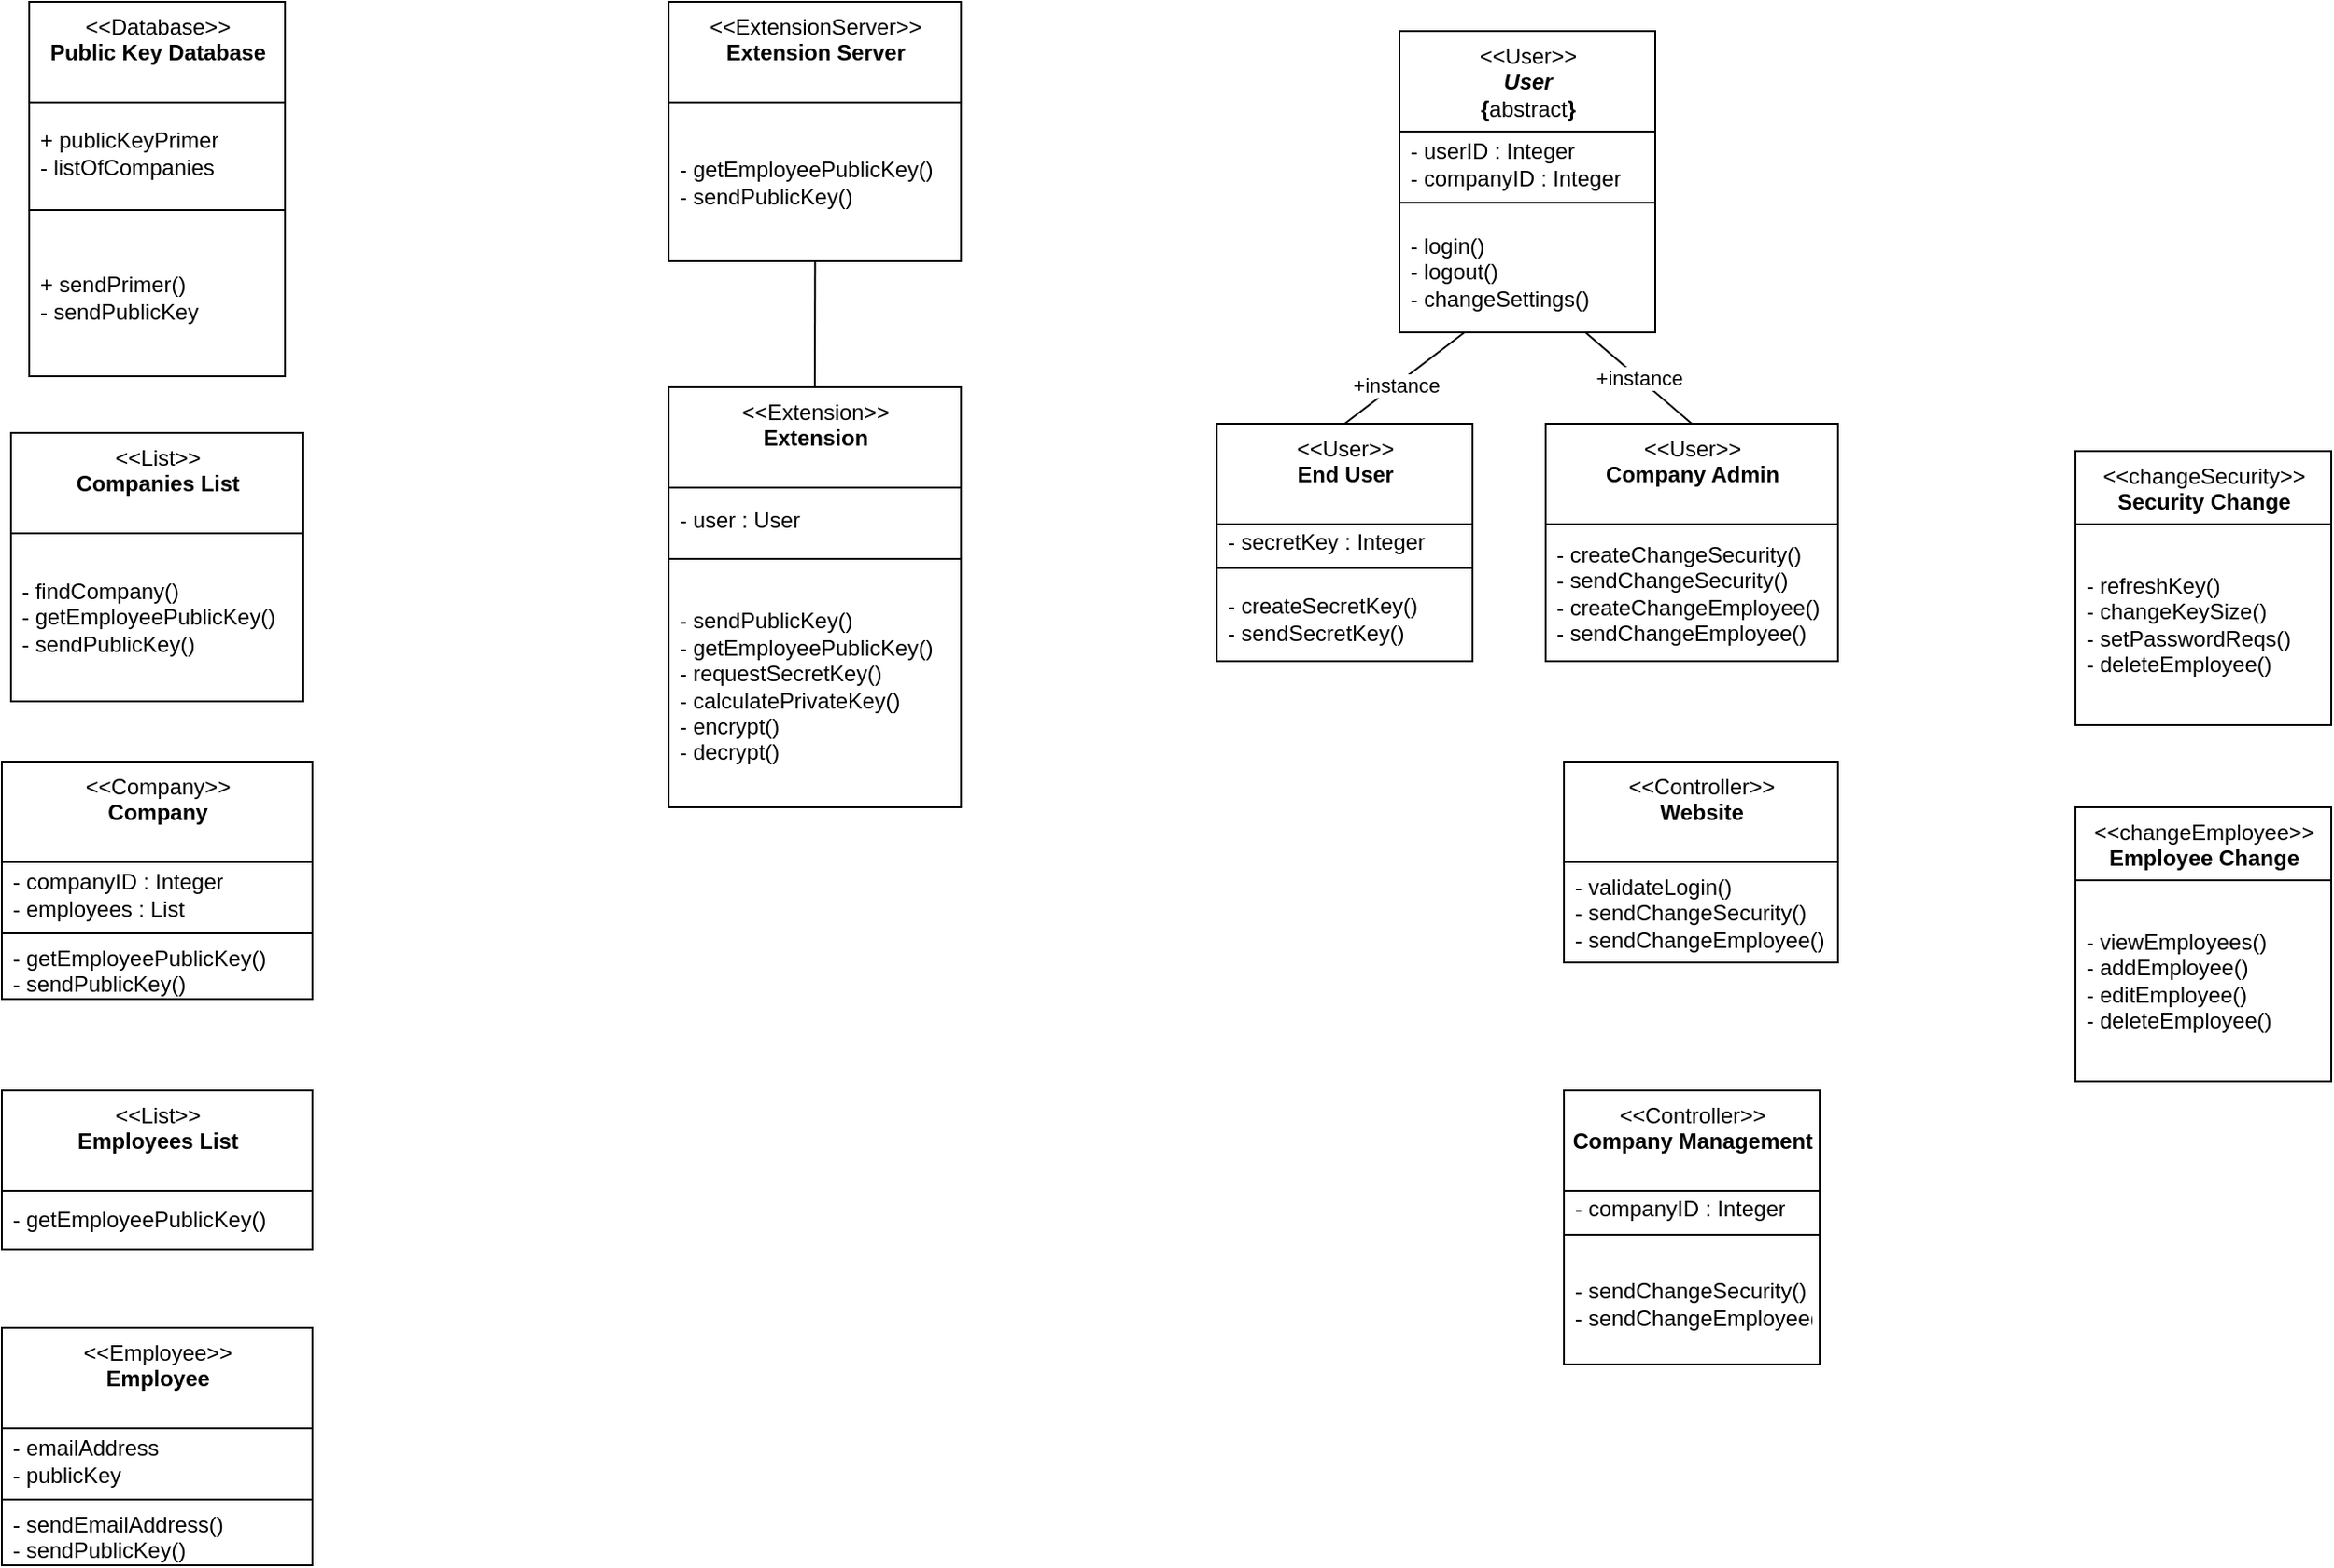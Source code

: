 <mxfile version="20.5.1" type="github">
  <diagram id="yi8clrVWpxPI6aIF4BqR" name="Page-1">
    <mxGraphModel dx="1128" dy="599" grid="1" gridSize="10" guides="1" tooltips="1" connect="1" arrows="1" fold="1" page="1" pageScale="1" pageWidth="850" pageHeight="1100" background="none" math="0" shadow="0">
      <root>
        <mxCell id="0" />
        <mxCell id="1" parent="0" />
        <mxCell id="jAniK7cdJ6ZegxduMN-r-1" value="&amp;lt;&amp;lt;Extension&amp;gt;&amp;gt;&lt;br&gt;&lt;b&gt;Extension&lt;/b&gt;" style="swimlane;fontStyle=0;align=center;verticalAlign=top;childLayout=stackLayout;horizontal=1;startSize=55;horizontalStack=0;resizeParent=1;resizeParentMax=0;resizeLast=0;collapsible=0;marginBottom=0;html=1;" parent="1" vertex="1">
          <mxGeometry x="1110" y="235" width="160" height="230" as="geometry" />
        </mxCell>
        <mxCell id="jAniK7cdJ6ZegxduMN-r-3" value="- user : User" style="text;html=1;strokeColor=none;fillColor=none;align=left;verticalAlign=middle;spacingLeft=4;spacingRight=4;overflow=hidden;rotatable=0;points=[[0,0.5],[1,0.5]];portConstraint=eastwest;" parent="jAniK7cdJ6ZegxduMN-r-1" vertex="1">
          <mxGeometry y="55" width="160" height="35" as="geometry" />
        </mxCell>
        <mxCell id="jAniK7cdJ6ZegxduMN-r-6" value="" style="line;strokeWidth=1;fillColor=none;align=left;verticalAlign=middle;spacingTop=-1;spacingLeft=3;spacingRight=3;rotatable=0;labelPosition=right;points=[];portConstraint=eastwest;" parent="jAniK7cdJ6ZegxduMN-r-1" vertex="1">
          <mxGeometry y="90" width="160" height="8" as="geometry" />
        </mxCell>
        <mxCell id="jAniK7cdJ6ZegxduMN-r-8" value="- sendPublicKey()&lt;br&gt;- getEmployeePublicKey()&lt;br&gt;- requestSecretKey()&lt;br&gt;- calculatePrivateKey()&lt;br&gt;- encrypt()&lt;br&gt;- decrypt()" style="text;html=1;strokeColor=none;fillColor=none;align=left;verticalAlign=middle;spacingLeft=4;spacingRight=4;overflow=hidden;rotatable=0;points=[[0,0.5],[1,0.5]];portConstraint=eastwest;" parent="jAniK7cdJ6ZegxduMN-r-1" vertex="1">
          <mxGeometry y="98" width="160" height="132" as="geometry" />
        </mxCell>
        <mxCell id="cV7SApcjxq-6u7qVIPJe-7" value="&amp;lt;&amp;lt;User&amp;gt;&amp;gt;&lt;br&gt;&lt;b&gt;&lt;i&gt;User&lt;/i&gt;&lt;br&gt;{&lt;/b&gt;abstract&lt;b&gt;}&lt;br&gt;&lt;/b&gt;" style="swimlane;fontStyle=0;align=center;verticalAlign=top;childLayout=stackLayout;horizontal=1;startSize=55;horizontalStack=0;resizeParent=1;resizeParentMax=0;resizeLast=0;collapsible=0;marginBottom=0;html=1;" vertex="1" parent="1">
          <mxGeometry x="1510" y="40" width="140" height="165" as="geometry" />
        </mxCell>
        <mxCell id="cV7SApcjxq-6u7qVIPJe-9" value="- userID : Integer&lt;br&gt;- companyID : Integer" style="text;html=1;strokeColor=none;fillColor=none;align=left;verticalAlign=middle;spacingLeft=4;spacingRight=4;overflow=hidden;rotatable=0;points=[[0,0.5],[1,0.5]];portConstraint=eastwest;" vertex="1" parent="cV7SApcjxq-6u7qVIPJe-7">
          <mxGeometry y="55" width="140" height="35" as="geometry" />
        </mxCell>
        <mxCell id="cV7SApcjxq-6u7qVIPJe-12" value="" style="line;strokeWidth=1;fillColor=none;align=left;verticalAlign=middle;spacingTop=-1;spacingLeft=3;spacingRight=3;rotatable=0;labelPosition=right;points=[];portConstraint=eastwest;" vertex="1" parent="cV7SApcjxq-6u7qVIPJe-7">
          <mxGeometry y="90" width="140" height="8" as="geometry" />
        </mxCell>
        <mxCell id="cV7SApcjxq-6u7qVIPJe-14" value="- login()&lt;br&gt;- logout()&lt;br&gt;- changeSettings()" style="text;html=1;strokeColor=none;fillColor=none;align=left;verticalAlign=middle;spacingLeft=4;spacingRight=4;overflow=hidden;rotatable=0;points=[[0,0.5],[1,0.5]];portConstraint=eastwest;" vertex="1" parent="cV7SApcjxq-6u7qVIPJe-7">
          <mxGeometry y="98" width="140" height="67" as="geometry" />
        </mxCell>
        <mxCell id="cV7SApcjxq-6u7qVIPJe-21" value="&amp;lt;&amp;lt;User&amp;gt;&amp;gt;&lt;br&gt;&lt;b&gt;End User&lt;/b&gt;" style="swimlane;fontStyle=0;align=center;verticalAlign=top;childLayout=stackLayout;horizontal=1;startSize=55;horizontalStack=0;resizeParent=1;resizeParentMax=0;resizeLast=0;collapsible=0;marginBottom=0;html=1;" vertex="1" parent="1">
          <mxGeometry x="1410" y="255" width="140" height="130" as="geometry" />
        </mxCell>
        <mxCell id="cV7SApcjxq-6u7qVIPJe-22" value="- secretKey : Integer" style="text;html=1;strokeColor=none;fillColor=none;align=left;verticalAlign=middle;spacingLeft=4;spacingRight=4;overflow=hidden;rotatable=0;points=[[0,0.5],[1,0.5]];portConstraint=eastwest;" vertex="1" parent="cV7SApcjxq-6u7qVIPJe-21">
          <mxGeometry y="55" width="140" height="20" as="geometry" />
        </mxCell>
        <mxCell id="cV7SApcjxq-6u7qVIPJe-23" value="" style="line;strokeWidth=1;fillColor=none;align=left;verticalAlign=middle;spacingTop=-1;spacingLeft=3;spacingRight=3;rotatable=0;labelPosition=right;points=[];portConstraint=eastwest;" vertex="1" parent="cV7SApcjxq-6u7qVIPJe-21">
          <mxGeometry y="75" width="140" height="8" as="geometry" />
        </mxCell>
        <mxCell id="cV7SApcjxq-6u7qVIPJe-24" value="- createSecretKey()&lt;br&gt;- sendSecretKey()" style="text;html=1;strokeColor=none;fillColor=none;align=left;verticalAlign=middle;spacingLeft=4;spacingRight=4;overflow=hidden;rotatable=0;points=[[0,0.5],[1,0.5]];portConstraint=eastwest;" vertex="1" parent="cV7SApcjxq-6u7qVIPJe-21">
          <mxGeometry y="83" width="140" height="47" as="geometry" />
        </mxCell>
        <mxCell id="cV7SApcjxq-6u7qVIPJe-25" value="&amp;lt;&amp;lt;User&amp;gt;&amp;gt;&lt;br&gt;&lt;b&gt;Company Admin&lt;/b&gt;" style="swimlane;fontStyle=0;align=center;verticalAlign=top;childLayout=stackLayout;horizontal=1;startSize=55;horizontalStack=0;resizeParent=1;resizeParentMax=0;resizeLast=0;collapsible=0;marginBottom=0;html=1;" vertex="1" parent="1">
          <mxGeometry x="1590" y="255" width="160" height="130" as="geometry" />
        </mxCell>
        <mxCell id="cV7SApcjxq-6u7qVIPJe-28" value="- createChangeSecurity()&lt;br&gt;- sendChangeSecurity()&lt;br&gt;- createChangeEmployee()&lt;br&gt;- sendChangeEmployee()" style="text;html=1;strokeColor=none;fillColor=none;align=left;verticalAlign=middle;spacingLeft=4;spacingRight=4;overflow=hidden;rotatable=0;points=[[0,0.5],[1,0.5]];portConstraint=eastwest;" vertex="1" parent="cV7SApcjxq-6u7qVIPJe-25">
          <mxGeometry y="55" width="160" height="75" as="geometry" />
        </mxCell>
        <mxCell id="cV7SApcjxq-6u7qVIPJe-37" value="" style="endArrow=none;html=1;rounded=0;exitX=0.5;exitY=0;exitDx=0;exitDy=0;entryX=0.253;entryY=1.002;entryDx=0;entryDy=0;entryPerimeter=0;" edge="1" parent="1" source="cV7SApcjxq-6u7qVIPJe-21" target="cV7SApcjxq-6u7qVIPJe-14">
          <mxGeometry width="50" height="50" relative="1" as="geometry">
            <mxPoint x="1770" y="230" as="sourcePoint" />
            <mxPoint x="1820" y="180" as="targetPoint" />
          </mxGeometry>
        </mxCell>
        <mxCell id="cV7SApcjxq-6u7qVIPJe-100" value="+instance" style="edgeLabel;html=1;align=center;verticalAlign=middle;resizable=0;points=[];" vertex="1" connectable="0" parent="cV7SApcjxq-6u7qVIPJe-37">
          <mxGeometry x="-0.132" relative="1" as="geometry">
            <mxPoint as="offset" />
          </mxGeometry>
        </mxCell>
        <mxCell id="cV7SApcjxq-6u7qVIPJe-43" value="+instance" style="endArrow=none;html=1;rounded=0;exitX=0.5;exitY=0;exitDx=0;exitDy=0;entryX=0.728;entryY=1.002;entryDx=0;entryDy=0;entryPerimeter=0;" edge="1" parent="1" source="cV7SApcjxq-6u7qVIPJe-25" target="cV7SApcjxq-6u7qVIPJe-14">
          <mxGeometry width="50" height="50" relative="1" as="geometry">
            <mxPoint x="1500" y="250" as="sourcePoint" />
            <mxPoint x="1543.6" y="193.525" as="targetPoint" />
          </mxGeometry>
        </mxCell>
        <mxCell id="cV7SApcjxq-6u7qVIPJe-45" value="&amp;lt;&amp;lt;ExtensionServer&amp;gt;&amp;gt;&lt;br&gt;&lt;b&gt;Extension Server&lt;/b&gt;" style="swimlane;fontStyle=0;align=center;verticalAlign=top;childLayout=stackLayout;horizontal=1;startSize=55;horizontalStack=0;resizeParent=1;resizeParentMax=0;resizeLast=0;collapsible=0;marginBottom=0;html=1;" vertex="1" parent="1">
          <mxGeometry x="1110" y="24" width="160" height="142" as="geometry" />
        </mxCell>
        <mxCell id="cV7SApcjxq-6u7qVIPJe-52" value="- getEmployeePublicKey()&lt;br&gt;- sendPublicKey()" style="text;html=1;strokeColor=none;fillColor=none;align=left;verticalAlign=middle;spacingLeft=4;spacingRight=4;overflow=hidden;rotatable=0;points=[[0,0.5],[1,0.5]];portConstraint=eastwest;" vertex="1" parent="cV7SApcjxq-6u7qVIPJe-45">
          <mxGeometry y="55" width="160" height="87" as="geometry" />
        </mxCell>
        <mxCell id="cV7SApcjxq-6u7qVIPJe-53" value="&amp;lt;&amp;lt;Database&amp;gt;&amp;gt;&lt;br&gt;&lt;b&gt;Public Key Database&lt;/b&gt;" style="swimlane;fontStyle=0;align=center;verticalAlign=top;childLayout=stackLayout;horizontal=1;startSize=55;horizontalStack=0;resizeParent=1;resizeParentMax=0;resizeLast=0;collapsible=0;marginBottom=0;html=1;" vertex="1" parent="1">
          <mxGeometry x="760" y="24" width="140" height="205" as="geometry" />
        </mxCell>
        <mxCell id="cV7SApcjxq-6u7qVIPJe-55" value="+ publicKeyPrimer&lt;br&gt;- listOfCompanies" style="text;html=1;strokeColor=none;fillColor=none;align=left;verticalAlign=middle;spacingLeft=4;spacingRight=4;overflow=hidden;rotatable=0;points=[[0,0.5],[1,0.5]];portConstraint=eastwest;" vertex="1" parent="cV7SApcjxq-6u7qVIPJe-53">
          <mxGeometry y="55" width="140" height="55" as="geometry" />
        </mxCell>
        <mxCell id="cV7SApcjxq-6u7qVIPJe-58" value="" style="line;strokeWidth=1;fillColor=none;align=left;verticalAlign=middle;spacingTop=-1;spacingLeft=3;spacingRight=3;rotatable=0;labelPosition=right;points=[];portConstraint=eastwest;" vertex="1" parent="cV7SApcjxq-6u7qVIPJe-53">
          <mxGeometry y="110" width="140" height="8" as="geometry" />
        </mxCell>
        <mxCell id="cV7SApcjxq-6u7qVIPJe-60" value="+ sendPrimer()&lt;br&gt;- sendPublicKey" style="text;html=1;strokeColor=none;fillColor=none;align=left;verticalAlign=middle;spacingLeft=4;spacingRight=4;overflow=hidden;rotatable=0;points=[[0,0.5],[1,0.5]];portConstraint=eastwest;" vertex="1" parent="cV7SApcjxq-6u7qVIPJe-53">
          <mxGeometry y="118" width="140" height="87" as="geometry" />
        </mxCell>
        <mxCell id="cV7SApcjxq-6u7qVIPJe-61" value="&amp;lt;&amp;lt;List&amp;gt;&amp;gt;&lt;br&gt;&lt;b&gt;Companies List&lt;/b&gt;" style="swimlane;fontStyle=0;align=center;verticalAlign=top;childLayout=stackLayout;horizontal=1;startSize=55;horizontalStack=0;resizeParent=1;resizeParentMax=0;resizeLast=0;collapsible=0;marginBottom=0;html=1;" vertex="1" parent="1">
          <mxGeometry x="750" y="260" width="160" height="147" as="geometry" />
        </mxCell>
        <mxCell id="cV7SApcjxq-6u7qVIPJe-68" value="- findCompany()&lt;br&gt;- getEmployeePublicKey()&lt;br&gt;- sendPublicKey()" style="text;html=1;strokeColor=none;fillColor=none;align=left;verticalAlign=middle;spacingLeft=4;spacingRight=4;overflow=hidden;rotatable=0;points=[[0,0.5],[1,0.5]];portConstraint=eastwest;" vertex="1" parent="cV7SApcjxq-6u7qVIPJe-61">
          <mxGeometry y="55" width="160" height="92" as="geometry" />
        </mxCell>
        <mxCell id="cV7SApcjxq-6u7qVIPJe-77" value="&amp;lt;&amp;lt;List&amp;gt;&amp;gt;&lt;br&gt;&lt;b&gt;Employees List&lt;/b&gt;" style="swimlane;fontStyle=0;align=center;verticalAlign=top;childLayout=stackLayout;horizontal=1;startSize=55;horizontalStack=0;resizeParent=1;resizeParentMax=0;resizeLast=0;collapsible=0;marginBottom=0;html=1;" vertex="1" parent="1">
          <mxGeometry x="745" y="620" width="170" height="87" as="geometry" />
        </mxCell>
        <mxCell id="cV7SApcjxq-6u7qVIPJe-80" value="- getEmployeePublicKey()" style="text;html=1;strokeColor=none;fillColor=none;align=left;verticalAlign=middle;spacingLeft=4;spacingRight=4;overflow=hidden;rotatable=0;points=[[0,0.5],[1,0.5]];portConstraint=eastwest;" vertex="1" parent="cV7SApcjxq-6u7qVIPJe-77">
          <mxGeometry y="55" width="170" height="32" as="geometry" />
        </mxCell>
        <mxCell id="cV7SApcjxq-6u7qVIPJe-90" value="&amp;lt;&amp;lt;Employee&amp;gt;&amp;gt;&lt;br&gt;&lt;b&gt;Employee&lt;/b&gt;" style="swimlane;fontStyle=0;align=center;verticalAlign=top;childLayout=stackLayout;horizontal=1;startSize=55;horizontalStack=0;resizeParent=1;resizeParentMax=0;resizeLast=0;collapsible=0;marginBottom=0;html=1;" vertex="1" parent="1">
          <mxGeometry x="745" y="750" width="170" height="130" as="geometry" />
        </mxCell>
        <mxCell id="cV7SApcjxq-6u7qVIPJe-91" value="- emailAddress&lt;br&gt;- publicKey" style="text;html=1;strokeColor=none;fillColor=none;align=left;verticalAlign=middle;spacingLeft=4;spacingRight=4;overflow=hidden;rotatable=0;points=[[0,0.5],[1,0.5]];portConstraint=eastwest;" vertex="1" parent="cV7SApcjxq-6u7qVIPJe-90">
          <mxGeometry y="55" width="170" height="35" as="geometry" />
        </mxCell>
        <mxCell id="cV7SApcjxq-6u7qVIPJe-92" value="" style="line;strokeWidth=1;fillColor=none;align=left;verticalAlign=middle;spacingTop=-1;spacingLeft=3;spacingRight=3;rotatable=0;labelPosition=right;points=[];portConstraint=eastwest;" vertex="1" parent="cV7SApcjxq-6u7qVIPJe-90">
          <mxGeometry y="90" width="170" height="8" as="geometry" />
        </mxCell>
        <mxCell id="cV7SApcjxq-6u7qVIPJe-93" value="- sendEmailAddress()&lt;br&gt;- sendPublicKey()" style="text;html=1;strokeColor=none;fillColor=none;align=left;verticalAlign=middle;spacingLeft=4;spacingRight=4;overflow=hidden;rotatable=0;points=[[0,0.5],[1,0.5]];portConstraint=eastwest;" vertex="1" parent="cV7SApcjxq-6u7qVIPJe-90">
          <mxGeometry y="98" width="170" height="32" as="geometry" />
        </mxCell>
        <mxCell id="cV7SApcjxq-6u7qVIPJe-94" value="&amp;lt;&amp;lt;Company&amp;gt;&amp;gt;&lt;br&gt;&lt;b&gt;Company&lt;/b&gt;" style="swimlane;fontStyle=0;align=center;verticalAlign=top;childLayout=stackLayout;horizontal=1;startSize=55;horizontalStack=0;resizeParent=1;resizeParentMax=0;resizeLast=0;collapsible=0;marginBottom=0;html=1;" vertex="1" parent="1">
          <mxGeometry x="745" y="440" width="170" height="130" as="geometry" />
        </mxCell>
        <mxCell id="cV7SApcjxq-6u7qVIPJe-95" value="- companyID : Integer&lt;br&gt;- employees : List" style="text;html=1;strokeColor=none;fillColor=none;align=left;verticalAlign=middle;spacingLeft=4;spacingRight=4;overflow=hidden;rotatable=0;points=[[0,0.5],[1,0.5]];portConstraint=eastwest;" vertex="1" parent="cV7SApcjxq-6u7qVIPJe-94">
          <mxGeometry y="55" width="170" height="35" as="geometry" />
        </mxCell>
        <mxCell id="cV7SApcjxq-6u7qVIPJe-96" value="" style="line;strokeWidth=1;fillColor=none;align=left;verticalAlign=middle;spacingTop=-1;spacingLeft=3;spacingRight=3;rotatable=0;labelPosition=right;points=[];portConstraint=eastwest;" vertex="1" parent="cV7SApcjxq-6u7qVIPJe-94">
          <mxGeometry y="90" width="170" height="8" as="geometry" />
        </mxCell>
        <mxCell id="cV7SApcjxq-6u7qVIPJe-97" value="- getEmployeePublicKey()&lt;br&gt;- sendPublicKey()" style="text;html=1;strokeColor=none;fillColor=none;align=left;verticalAlign=middle;spacingLeft=4;spacingRight=4;overflow=hidden;rotatable=0;points=[[0,0.5],[1,0.5]];portConstraint=eastwest;" vertex="1" parent="cV7SApcjxq-6u7qVIPJe-94">
          <mxGeometry y="98" width="170" height="32" as="geometry" />
        </mxCell>
        <mxCell id="cV7SApcjxq-6u7qVIPJe-98" value="" style="endArrow=none;html=1;rounded=0;exitX=0.5;exitY=0;exitDx=0;exitDy=0;entryX=0.501;entryY=1.006;entryDx=0;entryDy=0;entryPerimeter=0;" edge="1" parent="1" source="jAniK7cdJ6ZegxduMN-r-1" target="cV7SApcjxq-6u7qVIPJe-52">
          <mxGeometry width="50" height="50" relative="1" as="geometry">
            <mxPoint x="1330" y="420" as="sourcePoint" />
            <mxPoint x="1380" y="370" as="targetPoint" />
          </mxGeometry>
        </mxCell>
        <mxCell id="cV7SApcjxq-6u7qVIPJe-102" value="&amp;lt;&amp;lt;Controller&amp;gt;&amp;gt;&lt;br&gt;&lt;b&gt;Company Management&lt;/b&gt;" style="swimlane;fontStyle=0;align=center;verticalAlign=top;childLayout=stackLayout;horizontal=1;startSize=55;horizontalStack=0;resizeParent=1;resizeParentMax=0;resizeLast=0;collapsible=0;marginBottom=0;html=1;" vertex="1" parent="1">
          <mxGeometry x="1600" y="620" width="140" height="150" as="geometry" />
        </mxCell>
        <mxCell id="cV7SApcjxq-6u7qVIPJe-104" value="- companyID : Integer" style="text;html=1;strokeColor=none;fillColor=none;align=left;verticalAlign=middle;spacingLeft=4;spacingRight=4;overflow=hidden;rotatable=0;points=[[0,0.5],[1,0.5]];portConstraint=eastwest;" vertex="1" parent="cV7SApcjxq-6u7qVIPJe-102">
          <mxGeometry y="55" width="140" height="20" as="geometry" />
        </mxCell>
        <mxCell id="cV7SApcjxq-6u7qVIPJe-107" value="" style="line;strokeWidth=1;fillColor=none;align=left;verticalAlign=middle;spacingTop=-1;spacingLeft=3;spacingRight=3;rotatable=0;labelPosition=right;points=[];portConstraint=eastwest;" vertex="1" parent="cV7SApcjxq-6u7qVIPJe-102">
          <mxGeometry y="75" width="140" height="8" as="geometry" />
        </mxCell>
        <mxCell id="cV7SApcjxq-6u7qVIPJe-109" value="- sendChangeSecurity()&lt;br&gt;- sendChangeEmployee()" style="text;html=1;strokeColor=none;fillColor=none;align=left;verticalAlign=middle;spacingLeft=4;spacingRight=4;overflow=hidden;rotatable=0;points=[[0,0.5],[1,0.5]];portConstraint=eastwest;" vertex="1" parent="cV7SApcjxq-6u7qVIPJe-102">
          <mxGeometry y="83" width="140" height="67" as="geometry" />
        </mxCell>
        <mxCell id="cV7SApcjxq-6u7qVIPJe-110" value="&amp;lt;&amp;lt;Controller&amp;gt;&amp;gt;&lt;br&gt;&lt;b&gt;Website&lt;/b&gt;" style="swimlane;fontStyle=0;align=center;verticalAlign=top;childLayout=stackLayout;horizontal=1;startSize=55;horizontalStack=0;resizeParent=1;resizeParentMax=0;resizeLast=0;collapsible=0;marginBottom=0;html=1;" vertex="1" parent="1">
          <mxGeometry x="1600" y="440" width="150" height="110" as="geometry" />
        </mxCell>
        <mxCell id="cV7SApcjxq-6u7qVIPJe-113" value="- validateLogin()&lt;br&gt;- sendChangeSecurity()&lt;br&gt;- sendChangeEmployee()" style="text;html=1;strokeColor=none;fillColor=none;align=left;verticalAlign=middle;spacingLeft=4;spacingRight=4;overflow=hidden;rotatable=0;points=[[0,0.5],[1,0.5]];portConstraint=eastwest;" vertex="1" parent="cV7SApcjxq-6u7qVIPJe-110">
          <mxGeometry y="55" width="150" height="55" as="geometry" />
        </mxCell>
        <mxCell id="cV7SApcjxq-6u7qVIPJe-114" value="&amp;lt;&amp;lt;changeEmployee&amp;gt;&amp;gt;&lt;br&gt;&lt;b&gt;Employee&amp;nbsp;&lt;/b&gt;&lt;b&gt;Change&lt;/b&gt;" style="swimlane;fontStyle=0;align=center;verticalAlign=top;childLayout=stackLayout;horizontal=1;startSize=40;horizontalStack=0;resizeParent=1;resizeParentMax=0;resizeLast=0;collapsible=0;marginBottom=0;html=1;" vertex="1" parent="1">
          <mxGeometry x="1880" y="465" width="140" height="150" as="geometry" />
        </mxCell>
        <mxCell id="cV7SApcjxq-6u7qVIPJe-115" value="- viewEmployees()&lt;br&gt;- addEmployee()&lt;br&gt;- editEmployee()&lt;br&gt;- deleteEmployee()" style="text;html=1;strokeColor=none;fillColor=none;align=left;verticalAlign=middle;spacingLeft=4;spacingRight=4;overflow=hidden;rotatable=0;points=[[0,0.5],[1,0.5]];portConstraint=eastwest;" vertex="1" parent="cV7SApcjxq-6u7qVIPJe-114">
          <mxGeometry y="40" width="140" height="110" as="geometry" />
        </mxCell>
        <mxCell id="cV7SApcjxq-6u7qVIPJe-116" value="&amp;lt;&amp;lt;changeSecurity&amp;gt;&amp;gt;&lt;br&gt;&lt;b&gt;Security&amp;nbsp;&lt;/b&gt;&lt;b&gt;Change&lt;/b&gt;" style="swimlane;fontStyle=0;align=center;verticalAlign=top;childLayout=stackLayout;horizontal=1;startSize=40;horizontalStack=0;resizeParent=1;resizeParentMax=0;resizeLast=0;collapsible=0;marginBottom=0;html=1;" vertex="1" parent="1">
          <mxGeometry x="1880" y="270" width="140" height="150" as="geometry" />
        </mxCell>
        <mxCell id="cV7SApcjxq-6u7qVIPJe-117" value="- refreshKey()&lt;br&gt;- changeKeySize()&lt;br&gt;- setPasswordReqs()&lt;br&gt;- deleteEmployee()" style="text;html=1;strokeColor=none;fillColor=none;align=left;verticalAlign=middle;spacingLeft=4;spacingRight=4;overflow=hidden;rotatable=0;points=[[0,0.5],[1,0.5]];portConstraint=eastwest;" vertex="1" parent="cV7SApcjxq-6u7qVIPJe-116">
          <mxGeometry y="40" width="140" height="110" as="geometry" />
        </mxCell>
      </root>
    </mxGraphModel>
  </diagram>
</mxfile>
